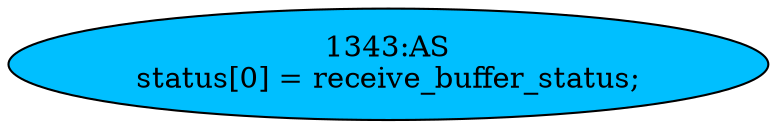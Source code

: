 strict digraph "" {
	node [label="\N"];
	"1343:AS"	 [ast="<pyverilog.vparser.ast.Assign object at 0x7fd7732621d0>",
		def_var="['status']",
		fillcolor=deepskyblue,
		label="1343:AS
status[0] = receive_buffer_status;",
		statements="[]",
		style=filled,
		typ=Assign,
		use_var="['receive_buffer_status']"];
}
